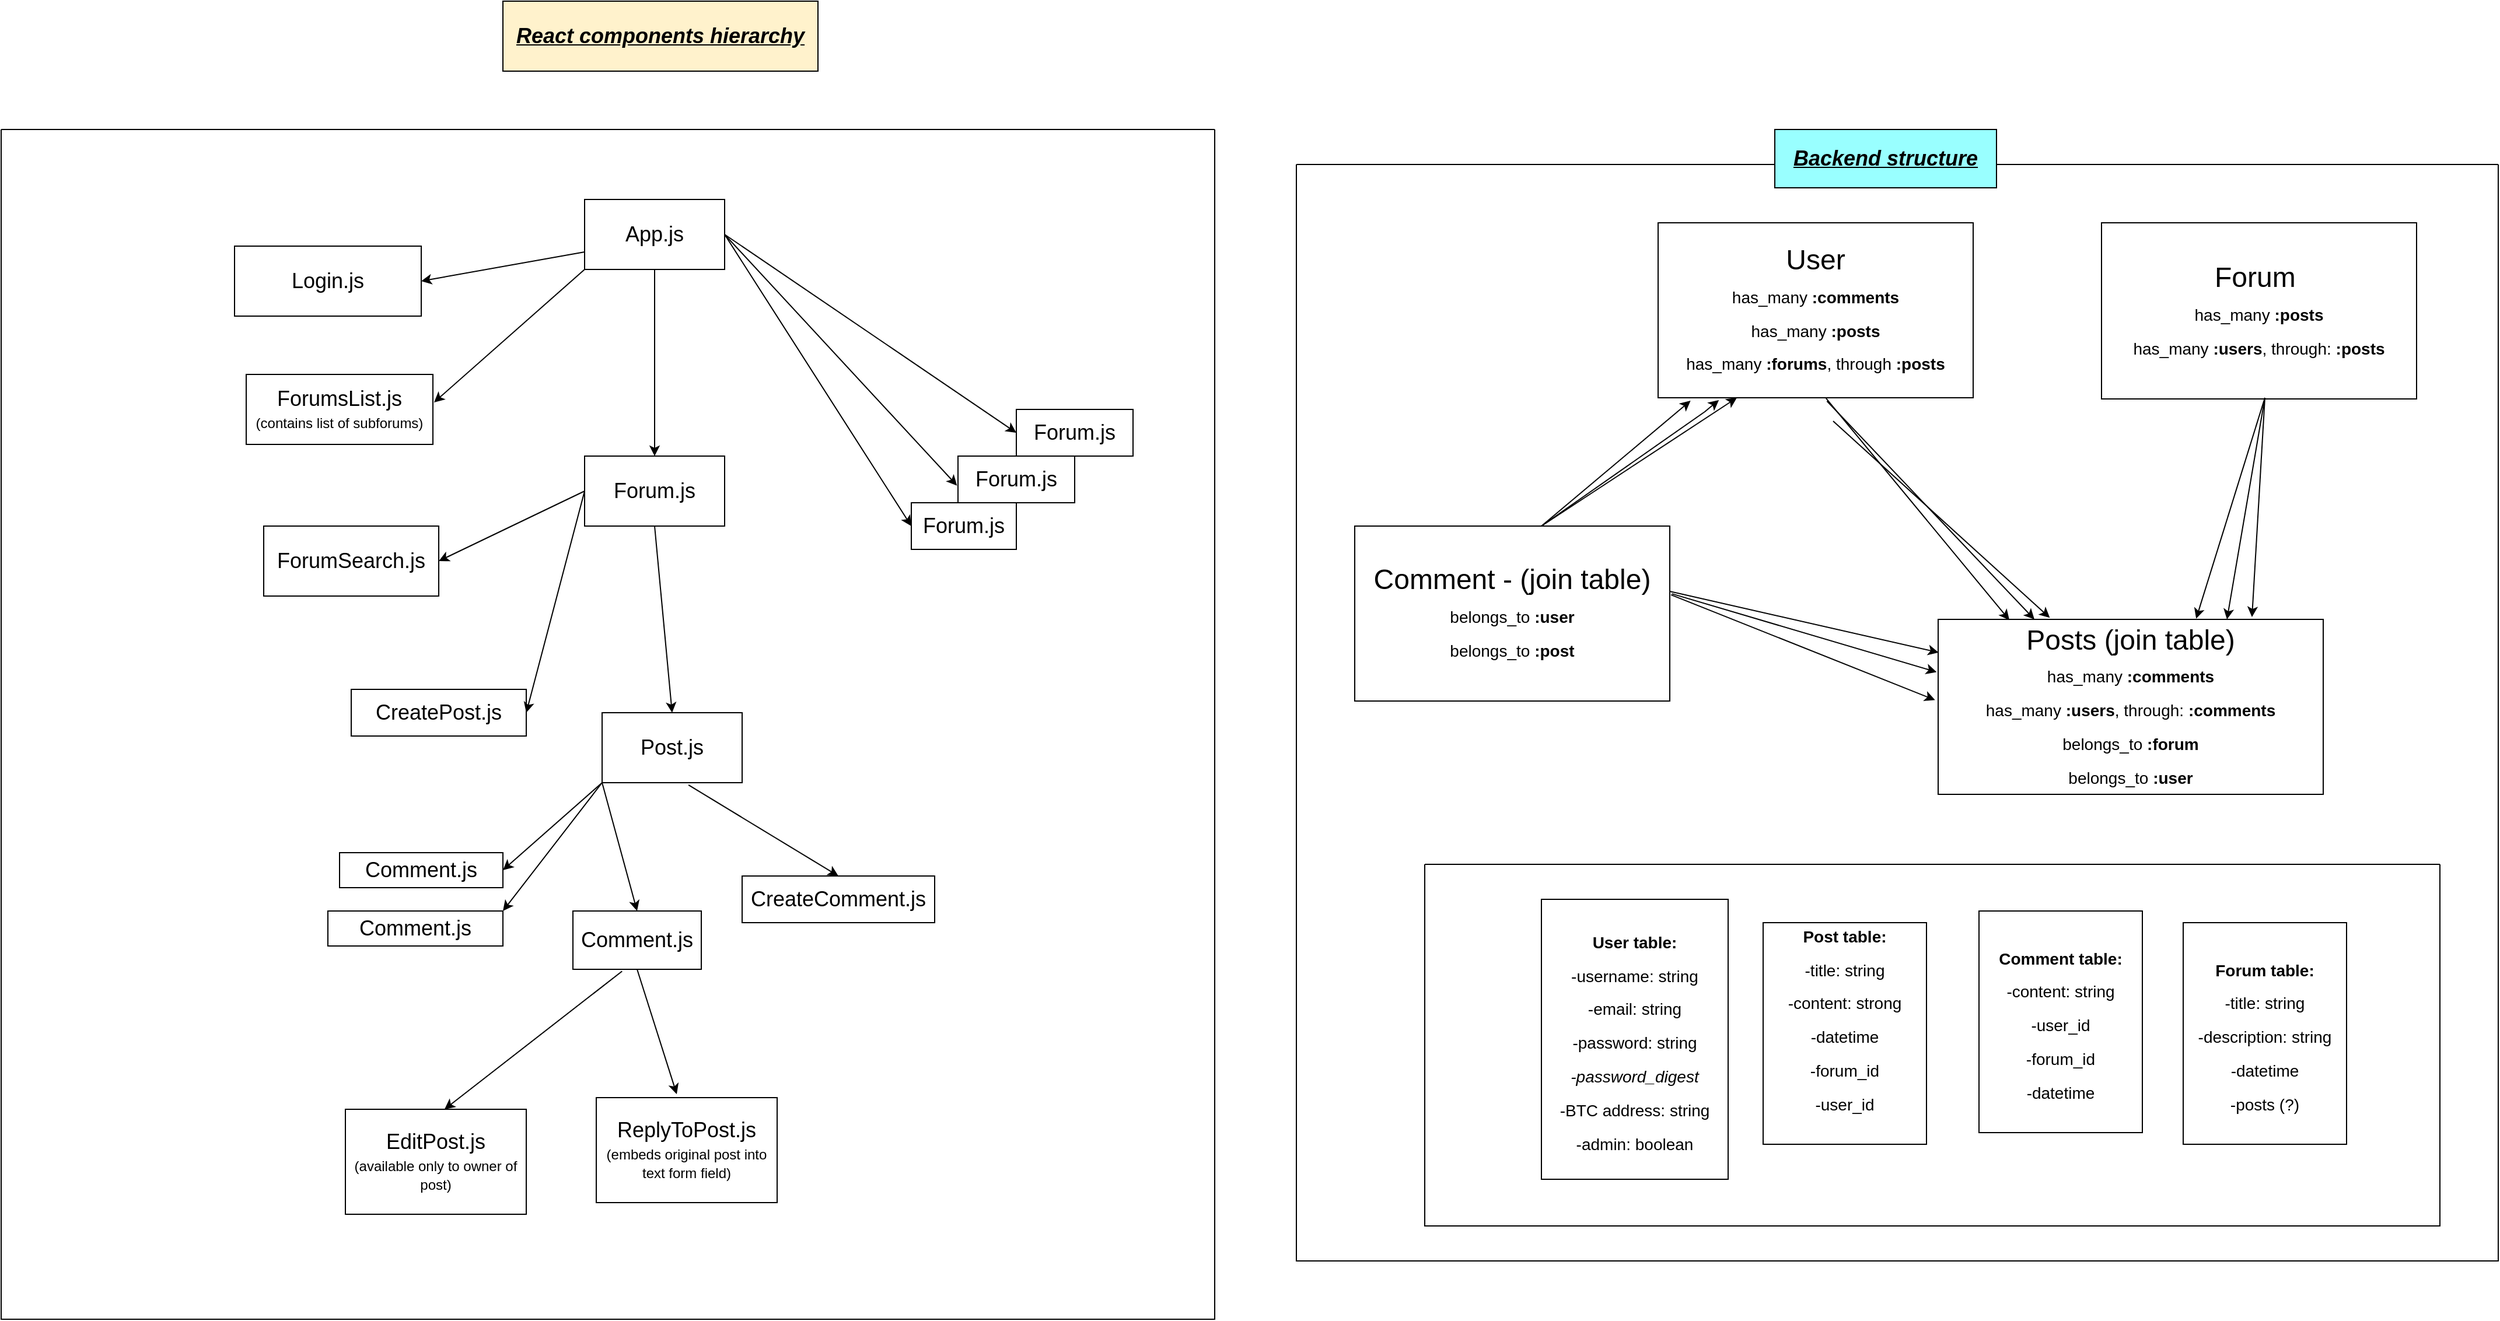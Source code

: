<mxfile>
    <diagram id="v7XoQloWst_Ytf7YLd7i" name="Page-1">
        <mxGraphModel dx="2393" dy="1618" grid="1" gridSize="10" guides="1" tooltips="1" connect="1" arrows="1" fold="1" page="1" pageScale="1" pageWidth="850" pageHeight="1100" math="0" shadow="0">
            <root>
                <mxCell id="0"/>
                <mxCell id="1" parent="0"/>
                <mxCell id="ZXGESazvP73ezHv82M8u-2" value="&lt;font&gt;Posts (join table)&lt;br style=&quot;font-size: 12px&quot;&gt;&lt;span style=&quot;font-size: 14px&quot;&gt;has_many&amp;nbsp;&lt;/span&gt;&lt;b style=&quot;font-size: 14px&quot;&gt;:comments&lt;br&gt;&lt;/b&gt;&lt;span style=&quot;font-size: 14px&quot;&gt;has_many&amp;nbsp;&lt;/span&gt;&lt;b style=&quot;font-size: 14px&quot;&gt;:users&lt;/b&gt;&lt;span style=&quot;font-size: 14px&quot;&gt;, through:&amp;nbsp;&lt;b&gt;:comments&lt;br&gt;&lt;/b&gt;&lt;/span&gt;&lt;span style=&quot;font-size: 14px&quot;&gt;belongs_to&amp;nbsp;&lt;b&gt;:forum&lt;br&gt;&lt;/b&gt;belongs_to&amp;nbsp;&lt;b&gt;:user&lt;/b&gt;&lt;/span&gt;&lt;/font&gt;&lt;font style=&quot;font-size: 14px&quot;&gt;&lt;b&gt;&lt;br&gt;&lt;/b&gt;&lt;/font&gt;" style="rounded=0;whiteSpace=wrap;html=1;fontSize=24;align=center;" parent="1" vertex="1">
                    <mxGeometry x="320" y="450" width="330" height="150" as="geometry"/>
                </mxCell>
                <mxCell id="ZXGESazvP73ezHv82M8u-3" value="&lt;font&gt;Forum&amp;nbsp;&lt;/font&gt;&lt;br style=&quot;font-size: 12px&quot;&gt;&lt;span style=&quot;font-size: 14px&quot;&gt;has_many&amp;nbsp;&lt;/span&gt;&lt;b style=&quot;font-size: 14px&quot;&gt;:posts&lt;br&gt;&lt;/b&gt;&lt;span style=&quot;font-size: 14px&quot;&gt;has_many&amp;nbsp;&lt;/span&gt;&lt;b style=&quot;font-size: 14px&quot;&gt;:users&lt;/b&gt;&lt;span style=&quot;font-size: 14px&quot;&gt;, through: &lt;b&gt;:posts&lt;/b&gt;&lt;/span&gt;&lt;span style=&quot;font-size: 14px&quot;&gt;&lt;br&gt;&lt;/span&gt;" style="rounded=0;whiteSpace=wrap;html=1;fontSize=24;align=center;" parent="1" vertex="1">
                    <mxGeometry x="460" y="110" width="270" height="151" as="geometry"/>
                </mxCell>
                <mxCell id="ZXGESazvP73ezHv82M8u-5" value="" style="endArrow=classic;html=1;rounded=0;fontSize=24;entryX=0.29;entryY=-0.009;entryDx=0;entryDy=0;entryPerimeter=0;" parent="1" target="ZXGESazvP73ezHv82M8u-2" edge="1">
                    <mxGeometry width="50" height="50" relative="1" as="geometry">
                        <mxPoint x="230" y="280" as="sourcePoint"/>
                        <mxPoint x="290" y="310" as="targetPoint"/>
                    </mxGeometry>
                </mxCell>
                <mxCell id="ZXGESazvP73ezHv82M8u-6" value="" style="endArrow=classic;html=1;rounded=0;fontSize=24;entryX=0.25;entryY=0;entryDx=0;entryDy=0;exitX=0.536;exitY=1.019;exitDx=0;exitDy=0;exitPerimeter=0;" parent="1" source="ZXGESazvP73ezHv82M8u-1" target="ZXGESazvP73ezHv82M8u-2" edge="1">
                    <mxGeometry width="50" height="50" relative="1" as="geometry">
                        <mxPoint x="230" y="280" as="sourcePoint"/>
                        <mxPoint x="379.03" y="370.0" as="targetPoint"/>
                    </mxGeometry>
                </mxCell>
                <mxCell id="ZXGESazvP73ezHv82M8u-7" value="" style="endArrow=classic;html=1;rounded=0;fontSize=24;entryX=0.185;entryY=0.004;entryDx=0;entryDy=0;entryPerimeter=0;exitX=0.533;exitY=1.003;exitDx=0;exitDy=0;exitPerimeter=0;" parent="1" source="ZXGESazvP73ezHv82M8u-1" target="ZXGESazvP73ezHv82M8u-2" edge="1">
                    <mxGeometry width="50" height="50" relative="1" as="geometry">
                        <mxPoint x="230" y="280" as="sourcePoint"/>
                        <mxPoint x="399.03" y="388.95" as="targetPoint"/>
                    </mxGeometry>
                </mxCell>
                <mxCell id="ZXGESazvP73ezHv82M8u-8" value="" style="endArrow=classic;html=1;rounded=0;fontSize=24;entryX=0.67;entryY=-0.004;entryDx=0;entryDy=0;entryPerimeter=0;" parent="1" target="ZXGESazvP73ezHv82M8u-2" edge="1">
                    <mxGeometry width="50" height="50" relative="1" as="geometry">
                        <mxPoint x="600" y="260" as="sourcePoint"/>
                        <mxPoint x="389.03" y="378.95" as="targetPoint"/>
                    </mxGeometry>
                </mxCell>
                <mxCell id="ZXGESazvP73ezHv82M8u-9" value="" style="endArrow=classic;html=1;rounded=0;fontSize=24;entryX=0.815;entryY=-0.013;entryDx=0;entryDy=0;entryPerimeter=0;" parent="1" target="ZXGESazvP73ezHv82M8u-2" edge="1">
                    <mxGeometry width="50" height="50" relative="1" as="geometry">
                        <mxPoint x="600" y="260" as="sourcePoint"/>
                        <mxPoint x="475.16" y="378.05" as="targetPoint"/>
                    </mxGeometry>
                </mxCell>
                <mxCell id="ZXGESazvP73ezHv82M8u-10" value="" style="endArrow=classic;html=1;rounded=0;fontSize=24;entryX=0.75;entryY=0;entryDx=0;entryDy=0;" parent="1" target="ZXGESazvP73ezHv82M8u-2" edge="1">
                    <mxGeometry width="50" height="50" relative="1" as="geometry">
                        <mxPoint x="600" y="260" as="sourcePoint"/>
                        <mxPoint x="485.16" y="388.05" as="targetPoint"/>
                    </mxGeometry>
                </mxCell>
                <mxCell id="ZXGESazvP73ezHv82M8u-11" value="&lt;font style=&quot;font-size: 14px&quot;&gt;&lt;font&gt;&lt;b&gt;User table:&lt;br&gt;&lt;/b&gt;&lt;/font&gt;-username: string&lt;br&gt;-email: string&lt;br&gt;-password: string&lt;br&gt;&lt;i&gt;-password_digest&lt;/i&gt;&lt;br&gt;-BTC address: string&lt;br&gt;-admin: boolean&lt;br&gt;&lt;/font&gt;" style="rounded=0;whiteSpace=wrap;html=1;fontSize=24;" parent="1" vertex="1">
                    <mxGeometry x="-20" y="690" width="160" height="240" as="geometry"/>
                </mxCell>
                <mxCell id="ZXGESazvP73ezHv82M8u-13" value="Comment - (join table)&lt;br style=&quot;font-size: 12px&quot;&gt;&lt;font style=&quot;font-size: 14px&quot;&gt;belongs_to&amp;nbsp;&lt;b&gt;:user&lt;br&gt;&lt;/b&gt;belongs_to&amp;nbsp;&lt;b&gt;:post&lt;/b&gt;&lt;/font&gt;&lt;span style=&quot;font-size: 14px&quot;&gt;&lt;br&gt;&lt;/span&gt;" style="rounded=0;whiteSpace=wrap;html=1;fontSize=24;align=center;" parent="1" vertex="1">
                    <mxGeometry x="-180" y="370" width="270" height="150" as="geometry"/>
                </mxCell>
                <mxCell id="ZXGESazvP73ezHv82M8u-14" value="" style="endArrow=classic;html=1;rounded=0;fontSize=14;entryX=0.193;entryY=1.013;entryDx=0;entryDy=0;entryPerimeter=0;" parent="1" target="ZXGESazvP73ezHv82M8u-1" edge="1">
                    <mxGeometry width="50" height="50" relative="1" as="geometry">
                        <mxPoint x="-20" y="370" as="sourcePoint"/>
                        <mxPoint x="30" y="320" as="targetPoint"/>
                        <Array as="points">
                            <mxPoint x="120" y="272"/>
                        </Array>
                    </mxGeometry>
                </mxCell>
                <mxCell id="ZXGESazvP73ezHv82M8u-15" value="" style="endArrow=classic;html=1;rounded=0;fontSize=14;entryX=0.25;entryY=1;entryDx=0;entryDy=0;" parent="1" target="ZXGESazvP73ezHv82M8u-1" edge="1">
                    <mxGeometry width="50" height="50" relative="1" as="geometry">
                        <mxPoint x="-20" y="370" as="sourcePoint"/>
                        <mxPoint x="132.11" y="291.95" as="targetPoint"/>
                    </mxGeometry>
                </mxCell>
                <mxCell id="ZXGESazvP73ezHv82M8u-16" value="" style="endArrow=classic;html=1;rounded=0;fontSize=14;entryX=0.103;entryY=1.017;entryDx=0;entryDy=0;entryPerimeter=0;" parent="1" target="ZXGESazvP73ezHv82M8u-1" edge="1">
                    <mxGeometry width="50" height="50" relative="1" as="geometry">
                        <mxPoint x="-20" y="370" as="sourcePoint"/>
                        <mxPoint x="100" y="270" as="targetPoint"/>
                    </mxGeometry>
                </mxCell>
                <mxCell id="ZXGESazvP73ezHv82M8u-17" value="" style="endArrow=classic;html=1;rounded=0;fontSize=14;exitX=1;exitY=0.373;exitDx=0;exitDy=0;exitPerimeter=0;entryX=0.001;entryY=0.189;entryDx=0;entryDy=0;entryPerimeter=0;" parent="1" source="ZXGESazvP73ezHv82M8u-13" target="ZXGESazvP73ezHv82M8u-2" edge="1">
                    <mxGeometry width="50" height="50" relative="1" as="geometry">
                        <mxPoint x="10" y="400" as="sourcePoint"/>
                        <mxPoint x="268" y="410" as="targetPoint"/>
                    </mxGeometry>
                </mxCell>
                <mxCell id="ZXGESazvP73ezHv82M8u-18" value="" style="endArrow=classic;html=1;rounded=0;fontSize=14;entryX=-0.004;entryY=0.301;entryDx=0;entryDy=0;entryPerimeter=0;exitX=1.007;exitY=0.387;exitDx=0;exitDy=0;exitPerimeter=0;" parent="1" source="ZXGESazvP73ezHv82M8u-13" target="ZXGESazvP73ezHv82M8u-2" edge="1">
                    <mxGeometry width="50" height="50" relative="1" as="geometry">
                        <mxPoint x="100" y="435.95" as="sourcePoint"/>
                        <mxPoint x="278.02" y="403.05" as="targetPoint"/>
                    </mxGeometry>
                </mxCell>
                <mxCell id="ZXGESazvP73ezHv82M8u-19" value="" style="endArrow=classic;html=1;rounded=0;fontSize=14;entryX=-0.008;entryY=0.461;entryDx=0;entryDy=0;entryPerimeter=0;exitX=1.004;exitY=0.393;exitDx=0;exitDy=0;exitPerimeter=0;" parent="1" source="ZXGESazvP73ezHv82M8u-13" target="ZXGESazvP73ezHv82M8u-2" edge="1">
                    <mxGeometry width="50" height="50" relative="1" as="geometry">
                        <mxPoint x="110" y="445.95" as="sourcePoint"/>
                        <mxPoint x="288.02" y="413.05" as="targetPoint"/>
                    </mxGeometry>
                </mxCell>
                <mxCell id="ZXGESazvP73ezHv82M8u-23" value="" style="swimlane;startSize=0;fontSize=14;" parent="1" vertex="1">
                    <mxGeometry x="-120" y="660" width="870" height="310" as="geometry"/>
                </mxCell>
                <mxCell id="ZXGESazvP73ezHv82M8u-25" value="" style="swimlane;startSize=0;fontSize=14;" parent="1" vertex="1">
                    <mxGeometry x="-230" y="60" width="1030" height="940" as="geometry"/>
                </mxCell>
                <mxCell id="ZXGESazvP73ezHv82M8u-21" value="&lt;font style=&quot;font-size: 14px&quot;&gt;&lt;font&gt;&lt;b&gt;Post table:&lt;br&gt;&lt;/b&gt;&lt;/font&gt;-title: string&lt;br&gt;-content: strong&lt;br&gt;-datetime&lt;br&gt;-forum_id&lt;br&gt;-user_id&lt;br&gt;&lt;br&gt;&lt;/font&gt;" style="rounded=0;whiteSpace=wrap;html=1;fontSize=24;" parent="ZXGESazvP73ezHv82M8u-25" vertex="1">
                    <mxGeometry x="400" y="650" width="140" height="190" as="geometry"/>
                </mxCell>
                <mxCell id="ZXGESazvP73ezHv82M8u-20" value="&lt;font style=&quot;font-size: 14px&quot;&gt;&lt;font&gt;&lt;b&gt;Forum table:&lt;br&gt;&lt;/b&gt;&lt;/font&gt;-title: string&lt;br&gt;-description: string&lt;br&gt;-datetime&lt;br&gt;-posts (?)&lt;br&gt;&lt;/font&gt;" style="rounded=0;whiteSpace=wrap;html=1;fontSize=24;" parent="ZXGESazvP73ezHv82M8u-25" vertex="1">
                    <mxGeometry x="760" y="650" width="140" height="190" as="geometry"/>
                </mxCell>
                <mxCell id="ZXGESazvP73ezHv82M8u-12" value="&lt;font style=&quot;font-size: 14px&quot;&gt;&lt;font&gt;&lt;b&gt;Comment table:&lt;br&gt;&lt;/b&gt;&lt;/font&gt;-content: string&lt;br&gt;-user_id&lt;br&gt;-forum_id&lt;br&gt;-datetime&lt;br&gt;&lt;/font&gt;" style="rounded=0;whiteSpace=wrap;html=1;fontSize=24;" parent="ZXGESazvP73ezHv82M8u-25" vertex="1">
                    <mxGeometry x="585" y="640" width="140" height="190" as="geometry"/>
                </mxCell>
                <mxCell id="ZXGESazvP73ezHv82M8u-1" value="&lt;font&gt;User&lt;/font&gt;&lt;br style=&quot;font-size: 12px&quot;&gt;&lt;font style=&quot;font-size: 14px&quot;&gt;has_many&amp;nbsp;&lt;b&gt;:comments&lt;/b&gt;&lt;br&gt;has_many &lt;b&gt;:posts&lt;br&gt;&lt;/b&gt;has_many&amp;nbsp;&lt;b&gt;:forums&lt;/b&gt;, through &lt;b&gt;:posts&lt;/b&gt;&lt;b&gt;&lt;br&gt;&lt;/b&gt;&lt;/font&gt;" style="rounded=0;whiteSpace=wrap;html=1;fontSize=24;align=center;" parent="ZXGESazvP73ezHv82M8u-25" vertex="1">
                    <mxGeometry x="310" y="50" width="270" height="150" as="geometry"/>
                </mxCell>
                <mxCell id="ZXGESazvP73ezHv82M8u-27" value="&lt;font style=&quot;font-size: 18px&quot;&gt;&lt;u&gt;&lt;i&gt;&lt;b&gt;Backend structure&lt;/b&gt;&lt;/i&gt;&lt;/u&gt;&lt;/font&gt;" style="rounded=0;whiteSpace=wrap;html=1;fontSize=14;fillColor=#99FFFF;" parent="1" vertex="1">
                    <mxGeometry x="180" y="30" width="190" height="50" as="geometry"/>
                </mxCell>
                <mxCell id="ZXGESazvP73ezHv82M8u-30" value="&lt;font style=&quot;font-size: 18px&quot;&gt;Forum.js&lt;/font&gt;" style="rounded=0;whiteSpace=wrap;html=1;fontSize=14;" parent="1" vertex="1">
                    <mxGeometry x="-840" y="310" width="120" height="60" as="geometry"/>
                </mxCell>
                <mxCell id="ZXGESazvP73ezHv82M8u-36" value="&lt;span style=&quot;font-size: 18px&quot;&gt;ForumSearch.js&lt;/span&gt;" style="rounded=0;whiteSpace=wrap;html=1;fontSize=14;" parent="1" vertex="1">
                    <mxGeometry x="-1115" y="370" width="150" height="60" as="geometry"/>
                </mxCell>
                <mxCell id="ZXGESazvP73ezHv82M8u-42" value="&lt;font style=&quot;font-size: 18px&quot;&gt;Post.js&lt;/font&gt;" style="rounded=0;whiteSpace=wrap;html=1;fontSize=14;" parent="1" vertex="1">
                    <mxGeometry x="-825" y="530" width="120" height="60" as="geometry"/>
                </mxCell>
                <mxCell id="ZXGESazvP73ezHv82M8u-48" value="&lt;span style=&quot;font-size: 18px&quot;&gt;Comment.js&lt;/span&gt;" style="rounded=0;whiteSpace=wrap;html=1;fontSize=14;" parent="1" vertex="1">
                    <mxGeometry x="-1060" y="700" width="150" height="30" as="geometry"/>
                </mxCell>
                <mxCell id="ZXGESazvP73ezHv82M8u-49" value="" style="endArrow=classic;html=1;rounded=0;fontSize=18;exitX=0;exitY=1;exitDx=0;exitDy=0;entryX=1;entryY=0;entryDx=0;entryDy=0;" parent="1" source="ZXGESazvP73ezHv82M8u-42" target="ZXGESazvP73ezHv82M8u-48" edge="1">
                    <mxGeometry width="50" height="50" relative="1" as="geometry">
                        <mxPoint x="-1030" y="710" as="sourcePoint"/>
                        <mxPoint x="-980" y="660" as="targetPoint"/>
                    </mxGeometry>
                </mxCell>
                <mxCell id="ZXGESazvP73ezHv82M8u-51" value="&lt;font style=&quot;font-size: 18px&quot;&gt;Comment.js&lt;/font&gt;" style="rounded=0;whiteSpace=wrap;html=1;fontSize=14;" parent="1" vertex="1">
                    <mxGeometry x="-1050" y="650" width="140" height="30" as="geometry"/>
                </mxCell>
                <mxCell id="ZXGESazvP73ezHv82M8u-52" value="" style="endArrow=classic;html=1;rounded=0;fontSize=18;exitX=0;exitY=1;exitDx=0;exitDy=0;entryX=0.5;entryY=0;entryDx=0;entryDy=0;" parent="1" source="ZXGESazvP73ezHv82M8u-42" target="ZXGESazvP73ezHv82M8u-50" edge="1">
                    <mxGeometry width="50" height="50" relative="1" as="geometry">
                        <mxPoint x="-960" y="680" as="sourcePoint"/>
                        <mxPoint x="-1030" y="710" as="targetPoint"/>
                    </mxGeometry>
                </mxCell>
                <mxCell id="ZXGESazvP73ezHv82M8u-53" value="" style="endArrow=classic;html=1;rounded=0;fontSize=18;entryX=1;entryY=0.5;entryDx=0;entryDy=0;exitX=0;exitY=1;exitDx=0;exitDy=0;" parent="1" source="ZXGESazvP73ezHv82M8u-42" target="ZXGESazvP73ezHv82M8u-51" edge="1">
                    <mxGeometry width="50" height="50" relative="1" as="geometry">
                        <mxPoint x="-990" y="660" as="sourcePoint"/>
                        <mxPoint x="-1020" y="720" as="targetPoint"/>
                    </mxGeometry>
                </mxCell>
                <mxCell id="ZXGESazvP73ezHv82M8u-54" value="&lt;font style=&quot;font-size: 18px&quot;&gt;CreatePost.js&lt;br&gt;&lt;/font&gt;" style="rounded=0;whiteSpace=wrap;html=1;fontSize=14;" parent="1" vertex="1">
                    <mxGeometry x="-1040" y="510" width="150" height="40" as="geometry"/>
                </mxCell>
                <mxCell id="ZXGESazvP73ezHv82M8u-57" value="" style="endArrow=classic;html=1;rounded=0;fontSize=18;exitX=0;exitY=0.5;exitDx=0;exitDy=0;entryX=1;entryY=0.5;entryDx=0;entryDy=0;" parent="1" source="ZXGESazvP73ezHv82M8u-30" target="ZXGESazvP73ezHv82M8u-54" edge="1">
                    <mxGeometry width="50" height="50" relative="1" as="geometry">
                        <mxPoint x="-910" y="450" as="sourcePoint"/>
                        <mxPoint x="-860" y="400" as="targetPoint"/>
                    </mxGeometry>
                </mxCell>
                <mxCell id="ZXGESazvP73ezHv82M8u-58" value="" style="endArrow=classic;html=1;rounded=0;fontSize=18;entryX=0.5;entryY=0;entryDx=0;entryDy=0;exitX=0.5;exitY=1;exitDx=0;exitDy=0;" parent="1" source="ZXGESazvP73ezHv82M8u-24" target="ZXGESazvP73ezHv82M8u-30" edge="1">
                    <mxGeometry width="50" height="50" relative="1" as="geometry">
                        <mxPoint x="-905" y="320" as="sourcePoint"/>
                        <mxPoint x="-855" y="270" as="targetPoint"/>
                    </mxGeometry>
                </mxCell>
                <mxCell id="ZXGESazvP73ezHv82M8u-59" value="" style="endArrow=classic;html=1;rounded=0;fontSize=18;exitX=0.5;exitY=1;exitDx=0;exitDy=0;entryX=0.5;entryY=0;entryDx=0;entryDy=0;" parent="1" source="ZXGESazvP73ezHv82M8u-30" target="ZXGESazvP73ezHv82M8u-42" edge="1">
                    <mxGeometry width="50" height="50" relative="1" as="geometry">
                        <mxPoint x="-850" y="530" as="sourcePoint"/>
                        <mxPoint x="-800" y="480" as="targetPoint"/>
                    </mxGeometry>
                </mxCell>
                <mxCell id="ZXGESazvP73ezHv82M8u-63" value="&lt;font&gt;&lt;span style=&quot;font-size: 18px&quot;&gt;EditPost.js&lt;/span&gt;&lt;br&gt;&lt;font style=&quot;font-size: 12px&quot;&gt;(available only to owner of post)&lt;/font&gt;&lt;br&gt;&lt;/font&gt;" style="rounded=0;whiteSpace=wrap;html=1;fontSize=14;" parent="1" vertex="1">
                    <mxGeometry x="-1045" y="870" width="155" height="90" as="geometry"/>
                </mxCell>
                <mxCell id="ZXGESazvP73ezHv82M8u-65" value="&lt;font&gt;&lt;span style=&quot;font-size: 18px&quot;&gt;ReplyToPost.js&lt;/span&gt;&lt;br&gt;&lt;font style=&quot;font-size: 12px&quot;&gt;(embeds original post into text form field)&lt;/font&gt;&lt;br&gt;&lt;/font&gt;" style="rounded=0;whiteSpace=wrap;html=1;fontSize=14;" parent="1" vertex="1">
                    <mxGeometry x="-830" y="860" width="155" height="90" as="geometry"/>
                </mxCell>
                <mxCell id="ZXGESazvP73ezHv82M8u-67" value="" style="endArrow=classic;html=1;rounded=0;fontSize=18;exitX=0.5;exitY=1;exitDx=0;exitDy=0;entryX=0.445;entryY=-0.033;entryDx=0;entryDy=0;entryPerimeter=0;" parent="1" source="ZXGESazvP73ezHv82M8u-50" target="ZXGESazvP73ezHv82M8u-65" edge="1">
                    <mxGeometry width="50" height="50" relative="1" as="geometry">
                        <mxPoint x="-815" y="610" as="sourcePoint"/>
                        <mxPoint x="-890" y="730" as="targetPoint"/>
                    </mxGeometry>
                </mxCell>
                <mxCell id="ZXGESazvP73ezHv82M8u-68" value="" style="endArrow=classic;html=1;rounded=0;fontSize=18;exitX=0.383;exitY=1.033;exitDx=0;exitDy=0;entryX=0.548;entryY=0;entryDx=0;entryDy=0;entryPerimeter=0;exitPerimeter=0;" parent="1" source="ZXGESazvP73ezHv82M8u-50" target="ZXGESazvP73ezHv82M8u-63" edge="1">
                    <mxGeometry width="50" height="50" relative="1" as="geometry">
                        <mxPoint x="-1048.97" y="762.97" as="sourcePoint"/>
                        <mxPoint x="-969.995" y="830.0" as="targetPoint"/>
                    </mxGeometry>
                </mxCell>
                <mxCell id="ZXGESazvP73ezHv82M8u-69" value="" style="endArrow=classic;html=1;rounded=0;fontSize=12;exitX=0;exitY=0.5;exitDx=0;exitDy=0;entryX=1;entryY=0.5;entryDx=0;entryDy=0;" parent="1" source="ZXGESazvP73ezHv82M8u-30" target="ZXGESazvP73ezHv82M8u-36" edge="1">
                    <mxGeometry width="50" height="50" relative="1" as="geometry">
                        <mxPoint x="-690" y="490" as="sourcePoint"/>
                        <mxPoint x="-960" y="430" as="targetPoint"/>
                    </mxGeometry>
                </mxCell>
                <mxCell id="ZXGESazvP73ezHv82M8u-74" value="" style="endArrow=classic;html=1;rounded=0;fontSize=12;exitX=0.617;exitY=1.033;exitDx=0;exitDy=0;entryX=0.5;entryY=0;entryDx=0;entryDy=0;exitPerimeter=0;" parent="1" source="ZXGESazvP73ezHv82M8u-42" target="ZXGESazvP73ezHv82M8u-61" edge="1">
                    <mxGeometry width="50" height="50" relative="1" as="geometry">
                        <mxPoint x="-695" y="580" as="sourcePoint"/>
                        <mxPoint x="-630" y="680" as="targetPoint"/>
                    </mxGeometry>
                </mxCell>
                <mxCell id="ZXGESazvP73ezHv82M8u-75" value="&lt;span style=&quot;font-size: 18px&quot;&gt;ForumsList.js&lt;/span&gt;&lt;br&gt;&lt;font style=&quot;font-size: 12px&quot;&gt;(contains list of subforums)&lt;/font&gt;" style="rounded=0;whiteSpace=wrap;html=1;fontSize=14;" parent="1" vertex="1">
                    <mxGeometry x="-1130" y="240" width="160" height="60" as="geometry"/>
                </mxCell>
                <mxCell id="ZXGESazvP73ezHv82M8u-78" value="" style="endArrow=classic;html=1;rounded=0;fontSize=12;exitX=0;exitY=1;exitDx=0;exitDy=0;entryX=1.006;entryY=0.4;entryDx=0;entryDy=0;entryPerimeter=0;" parent="1" source="ZXGESazvP73ezHv82M8u-24" target="ZXGESazvP73ezHv82M8u-75" edge="1">
                    <mxGeometry width="50" height="50" relative="1" as="geometry">
                        <mxPoint x="-870" y="190" as="sourcePoint"/>
                        <mxPoint x="-965" y="230" as="targetPoint"/>
                    </mxGeometry>
                </mxCell>
                <mxCell id="ZXGESazvP73ezHv82M8u-79" value="" style="swimlane;startSize=0;fontSize=12;fillColor=#FFFFCC;" parent="1" vertex="1">
                    <mxGeometry x="-1340" y="30" width="1040" height="1020" as="geometry"/>
                </mxCell>
                <mxCell id="ZXGESazvP73ezHv82M8u-24" value="&lt;font style=&quot;font-size: 18px&quot;&gt;App.js&lt;/font&gt;" style="rounded=0;whiteSpace=wrap;html=1;fontSize=14;" parent="ZXGESazvP73ezHv82M8u-79" vertex="1">
                    <mxGeometry x="500" y="60" width="120" height="60" as="geometry"/>
                </mxCell>
                <mxCell id="ZXGESazvP73ezHv82M8u-80" value="&lt;font style=&quot;font-size: 18px&quot;&gt;Forum.js&lt;/font&gt;" style="rounded=0;whiteSpace=wrap;html=1;fontSize=14;" parent="ZXGESazvP73ezHv82M8u-79" vertex="1">
                    <mxGeometry x="870" y="240" width="100" height="40" as="geometry"/>
                </mxCell>
                <mxCell id="ZXGESazvP73ezHv82M8u-81" value="" style="endArrow=classic;html=1;rounded=0;fontSize=12;exitX=1;exitY=0.5;exitDx=0;exitDy=0;entryX=0;entryY=0.5;entryDx=0;entryDy=0;" parent="ZXGESazvP73ezHv82M8u-79" source="ZXGESazvP73ezHv82M8u-24" target="ZXGESazvP73ezHv82M8u-80" edge="1">
                    <mxGeometry width="50" height="50" relative="1" as="geometry">
                        <mxPoint x="630" y="140" as="sourcePoint"/>
                        <mxPoint x="789.2" y="305.32" as="targetPoint"/>
                        <Array as="points"/>
                    </mxGeometry>
                </mxCell>
                <mxCell id="ZXGESazvP73ezHv82M8u-72" value="&lt;font style=&quot;font-size: 18px&quot;&gt;Forum.js&lt;/font&gt;" style="rounded=0;whiteSpace=wrap;html=1;fontSize=14;" parent="ZXGESazvP73ezHv82M8u-79" vertex="1">
                    <mxGeometry x="820" y="280" width="100" height="40" as="geometry"/>
                </mxCell>
                <mxCell id="ZXGESazvP73ezHv82M8u-73" value="" style="endArrow=classic;html=1;rounded=0;fontSize=12;exitX=1;exitY=0.5;exitDx=0;exitDy=0;entryX=-0.008;entryY=0.633;entryDx=0;entryDy=0;entryPerimeter=0;" parent="ZXGESazvP73ezHv82M8u-79" source="ZXGESazvP73ezHv82M8u-24" target="ZXGESazvP73ezHv82M8u-72" edge="1">
                    <mxGeometry width="50" height="50" relative="1" as="geometry">
                        <mxPoint x="632.04" y="187.98" as="sourcePoint"/>
                        <mxPoint x="835" y="290" as="targetPoint"/>
                    </mxGeometry>
                </mxCell>
                <mxCell id="ZXGESazvP73ezHv82M8u-70" value="&lt;font style=&quot;font-size: 18px&quot;&gt;Forum.js&lt;/font&gt;" style="rounded=0;whiteSpace=wrap;html=1;fontSize=14;" parent="ZXGESazvP73ezHv82M8u-79" vertex="1">
                    <mxGeometry x="780" y="320" width="90" height="40" as="geometry"/>
                </mxCell>
                <mxCell id="ZXGESazvP73ezHv82M8u-71" value="" style="endArrow=classic;html=1;rounded=0;fontSize=12;exitX=1;exitY=0.5;exitDx=0;exitDy=0;entryX=0;entryY=0.5;entryDx=0;entryDy=0;" parent="ZXGESazvP73ezHv82M8u-79" source="ZXGESazvP73ezHv82M8u-24" target="ZXGESazvP73ezHv82M8u-70" edge="1">
                    <mxGeometry width="50" height="50" relative="1" as="geometry">
                        <mxPoint x="632.5" y="210" as="sourcePoint"/>
                        <mxPoint x="687.5" y="280" as="targetPoint"/>
                    </mxGeometry>
                </mxCell>
                <mxCell id="ZXGESazvP73ezHv82M8u-50" value="&lt;span style=&quot;font-size: 18px&quot;&gt;Comment.js&lt;/span&gt;" style="rounded=0;whiteSpace=wrap;html=1;fontSize=14;" parent="ZXGESazvP73ezHv82M8u-79" vertex="1">
                    <mxGeometry x="490" y="670" width="110" height="50" as="geometry"/>
                </mxCell>
                <mxCell id="ZXGESazvP73ezHv82M8u-84" value="&lt;span style=&quot;font-size: 18px&quot;&gt;Login.js&lt;/span&gt;" style="rounded=0;whiteSpace=wrap;html=1;fontSize=14;" parent="ZXGESazvP73ezHv82M8u-79" vertex="1">
                    <mxGeometry x="200" y="100" width="160" height="60" as="geometry"/>
                </mxCell>
                <mxCell id="ZXGESazvP73ezHv82M8u-89" value="" style="endArrow=classic;html=1;rounded=0;fontSize=12;entryX=1;entryY=0.5;entryDx=0;entryDy=0;exitX=0;exitY=0.75;exitDx=0;exitDy=0;" parent="ZXGESazvP73ezHv82M8u-79" source="ZXGESazvP73ezHv82M8u-24" target="ZXGESazvP73ezHv82M8u-84" edge="1">
                    <mxGeometry width="50" height="50" relative="1" as="geometry">
                        <mxPoint x="500" y="130" as="sourcePoint"/>
                        <mxPoint x="370.96" y="204" as="targetPoint"/>
                    </mxGeometry>
                </mxCell>
                <mxCell id="ZXGESazvP73ezHv82M8u-61" value="&lt;font style=&quot;font-size: 18px&quot;&gt;CreateComment.js&lt;br&gt;&lt;/font&gt;" style="rounded=0;whiteSpace=wrap;html=1;fontSize=14;" parent="ZXGESazvP73ezHv82M8u-79" vertex="1">
                    <mxGeometry x="635" y="640" width="165" height="40" as="geometry"/>
                </mxCell>
                <mxCell id="ZXGESazvP73ezHv82M8u-26" value="&lt;font style=&quot;font-size: 18px&quot;&gt;&lt;b&gt;&lt;u&gt;&lt;i&gt;React components hierarchy&lt;/i&gt;&lt;/u&gt;&lt;/b&gt;&lt;/font&gt;" style="rounded=0;whiteSpace=wrap;html=1;fontSize=14;fillColor=#FFF2CC;" parent="1" vertex="1">
                    <mxGeometry x="-910" y="-80" width="270" height="60" as="geometry"/>
                </mxCell>
            </root>
        </mxGraphModel>
    </diagram>
</mxfile>